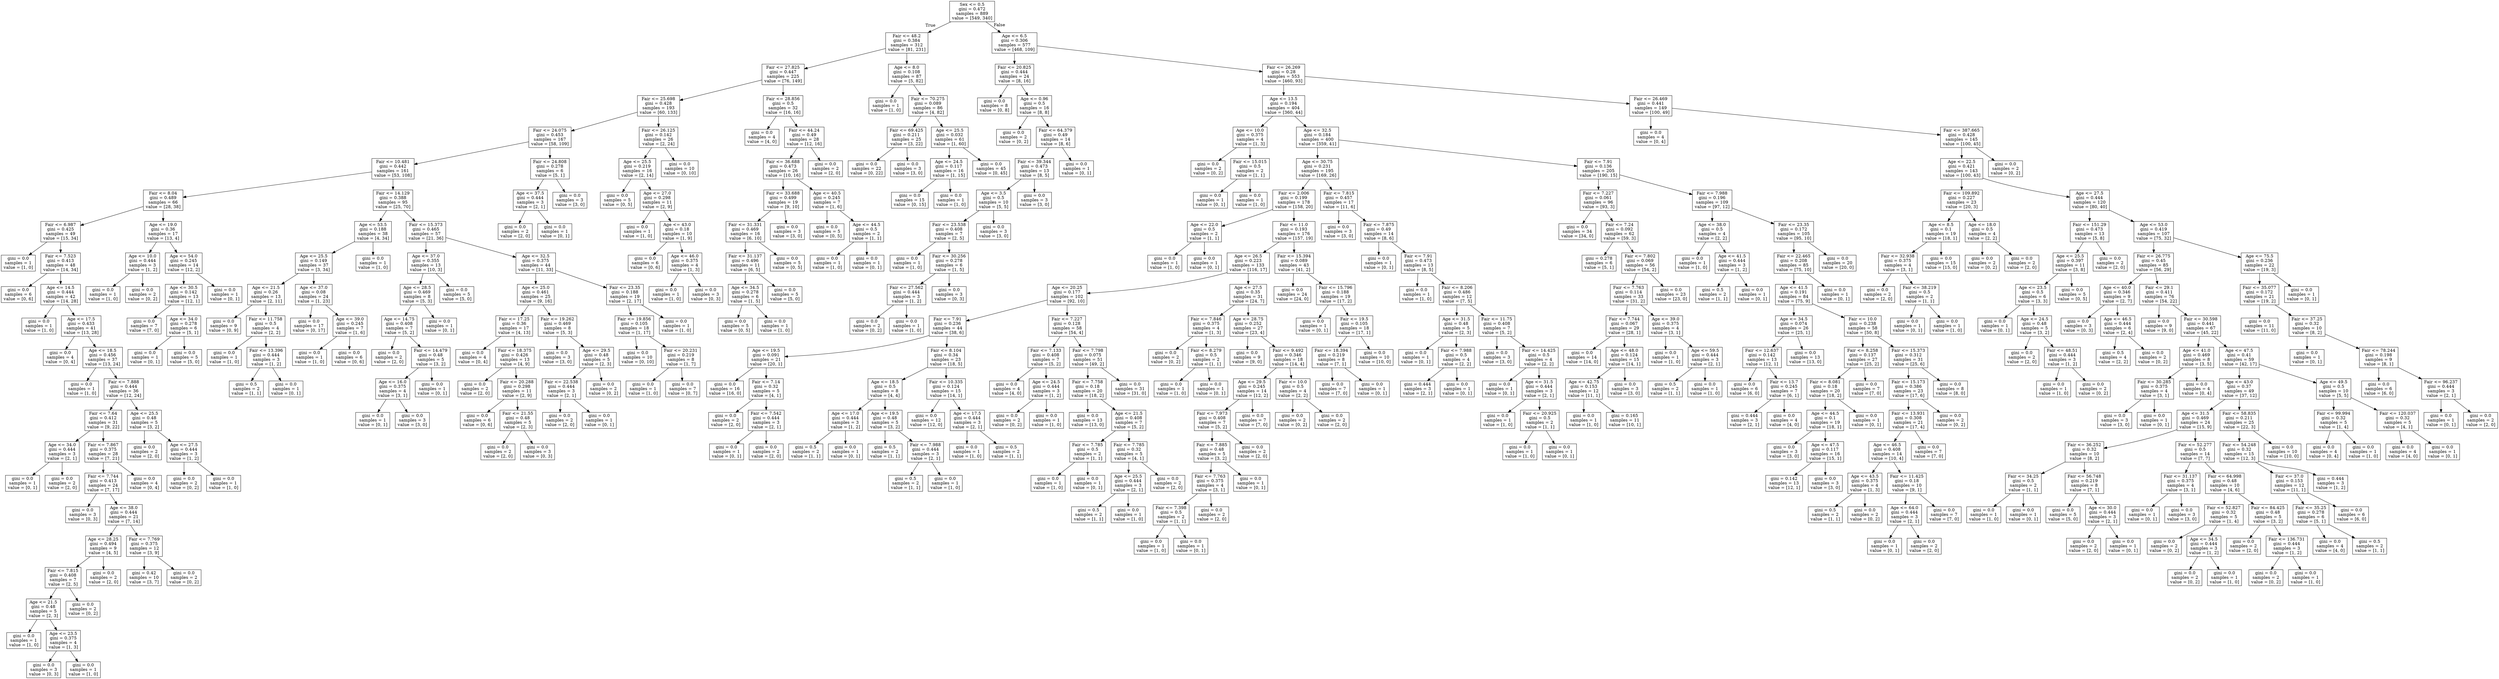 digraph Tree {
node [shape=box] ;
0 [label="Sex <= 0.5\ngini = 0.472\nsamples = 889\nvalue = [549, 340]"] ;
1 [label="Fair <= 48.2\ngini = 0.384\nsamples = 312\nvalue = [81, 231]"] ;
0 -> 1 [labeldistance=2.5, labelangle=45, headlabel="True"] ;
2 [label="Fair <= 27.825\ngini = 0.447\nsamples = 225\nvalue = [76, 149]"] ;
1 -> 2 ;
3 [label="Fair <= 25.698\ngini = 0.428\nsamples = 193\nvalue = [60, 133]"] ;
2 -> 3 ;
4 [label="Fair <= 24.075\ngini = 0.453\nsamples = 167\nvalue = [58, 109]"] ;
3 -> 4 ;
5 [label="Fair <= 10.481\ngini = 0.442\nsamples = 161\nvalue = [53, 108]"] ;
4 -> 5 ;
6 [label="Fair <= 8.04\ngini = 0.489\nsamples = 66\nvalue = [28, 38]"] ;
5 -> 6 ;
7 [label="Fair <= 6.987\ngini = 0.425\nsamples = 49\nvalue = [15, 34]"] ;
6 -> 7 ;
8 [label="gini = 0.0\nsamples = 1\nvalue = [1, 0]"] ;
7 -> 8 ;
9 [label="Fair <= 7.523\ngini = 0.413\nsamples = 48\nvalue = [14, 34]"] ;
7 -> 9 ;
10 [label="gini = 0.0\nsamples = 6\nvalue = [0, 6]"] ;
9 -> 10 ;
11 [label="Age <= 14.5\ngini = 0.444\nsamples = 42\nvalue = [14, 28]"] ;
9 -> 11 ;
12 [label="gini = 0.0\nsamples = 1\nvalue = [1, 0]"] ;
11 -> 12 ;
13 [label="Age <= 17.5\ngini = 0.433\nsamples = 41\nvalue = [13, 28]"] ;
11 -> 13 ;
14 [label="gini = 0.0\nsamples = 4\nvalue = [0, 4]"] ;
13 -> 14 ;
15 [label="Age <= 18.5\ngini = 0.456\nsamples = 37\nvalue = [13, 24]"] ;
13 -> 15 ;
16 [label="gini = 0.0\nsamples = 1\nvalue = [1, 0]"] ;
15 -> 16 ;
17 [label="Fair <= 7.888\ngini = 0.444\nsamples = 36\nvalue = [12, 24]"] ;
15 -> 17 ;
18 [label="Fair <= 7.64\ngini = 0.412\nsamples = 31\nvalue = [9, 22]"] ;
17 -> 18 ;
19 [label="Age <= 34.0\ngini = 0.444\nsamples = 3\nvalue = [2, 1]"] ;
18 -> 19 ;
20 [label="gini = 0.0\nsamples = 1\nvalue = [0, 1]"] ;
19 -> 20 ;
21 [label="gini = 0.0\nsamples = 2\nvalue = [2, 0]"] ;
19 -> 21 ;
22 [label="Fair <= 7.867\ngini = 0.375\nsamples = 28\nvalue = [7, 21]"] ;
18 -> 22 ;
23 [label="Fair <= 7.744\ngini = 0.413\nsamples = 24\nvalue = [7, 17]"] ;
22 -> 23 ;
24 [label="gini = 0.0\nsamples = 3\nvalue = [0, 3]"] ;
23 -> 24 ;
25 [label="Age <= 38.0\ngini = 0.444\nsamples = 21\nvalue = [7, 14]"] ;
23 -> 25 ;
26 [label="Age <= 28.25\ngini = 0.494\nsamples = 9\nvalue = [4, 5]"] ;
25 -> 26 ;
27 [label="Fair <= 7.815\ngini = 0.408\nsamples = 7\nvalue = [2, 5]"] ;
26 -> 27 ;
28 [label="Age <= 21.5\ngini = 0.48\nsamples = 5\nvalue = [2, 3]"] ;
27 -> 28 ;
29 [label="gini = 0.0\nsamples = 1\nvalue = [1, 0]"] ;
28 -> 29 ;
30 [label="Age <= 23.5\ngini = 0.375\nsamples = 4\nvalue = [1, 3]"] ;
28 -> 30 ;
31 [label="gini = 0.0\nsamples = 3\nvalue = [0, 3]"] ;
30 -> 31 ;
32 [label="gini = 0.0\nsamples = 1\nvalue = [1, 0]"] ;
30 -> 32 ;
33 [label="gini = 0.0\nsamples = 2\nvalue = [0, 2]"] ;
27 -> 33 ;
34 [label="gini = 0.0\nsamples = 2\nvalue = [2, 0]"] ;
26 -> 34 ;
35 [label="Fair <= 7.769\ngini = 0.375\nsamples = 12\nvalue = [3, 9]"] ;
25 -> 35 ;
36 [label="gini = 0.42\nsamples = 10\nvalue = [3, 7]"] ;
35 -> 36 ;
37 [label="gini = 0.0\nsamples = 2\nvalue = [0, 2]"] ;
35 -> 37 ;
38 [label="gini = 0.0\nsamples = 4\nvalue = [0, 4]"] ;
22 -> 38 ;
39 [label="Age <= 25.5\ngini = 0.48\nsamples = 5\nvalue = [3, 2]"] ;
17 -> 39 ;
40 [label="gini = 0.0\nsamples = 2\nvalue = [2, 0]"] ;
39 -> 40 ;
41 [label="Age <= 27.5\ngini = 0.444\nsamples = 3\nvalue = [1, 2]"] ;
39 -> 41 ;
42 [label="gini = 0.0\nsamples = 2\nvalue = [0, 2]"] ;
41 -> 42 ;
43 [label="gini = 0.0\nsamples = 1\nvalue = [1, 0]"] ;
41 -> 43 ;
44 [label="Age <= 19.0\ngini = 0.36\nsamples = 17\nvalue = [13, 4]"] ;
6 -> 44 ;
45 [label="Age <= 10.0\ngini = 0.444\nsamples = 3\nvalue = [1, 2]"] ;
44 -> 45 ;
46 [label="gini = 0.0\nsamples = 1\nvalue = [1, 0]"] ;
45 -> 46 ;
47 [label="gini = 0.0\nsamples = 2\nvalue = [0, 2]"] ;
45 -> 47 ;
48 [label="Age <= 54.0\ngini = 0.245\nsamples = 14\nvalue = [12, 2]"] ;
44 -> 48 ;
49 [label="Age <= 30.5\ngini = 0.142\nsamples = 13\nvalue = [12, 1]"] ;
48 -> 49 ;
50 [label="gini = 0.0\nsamples = 7\nvalue = [7, 0]"] ;
49 -> 50 ;
51 [label="Age <= 34.0\ngini = 0.278\nsamples = 6\nvalue = [5, 1]"] ;
49 -> 51 ;
52 [label="gini = 0.0\nsamples = 1\nvalue = [0, 1]"] ;
51 -> 52 ;
53 [label="gini = 0.0\nsamples = 5\nvalue = [5, 0]"] ;
51 -> 53 ;
54 [label="gini = 0.0\nsamples = 1\nvalue = [0, 1]"] ;
48 -> 54 ;
55 [label="Fair <= 14.129\ngini = 0.388\nsamples = 95\nvalue = [25, 70]"] ;
5 -> 55 ;
56 [label="Age <= 53.5\ngini = 0.188\nsamples = 38\nvalue = [4, 34]"] ;
55 -> 56 ;
57 [label="Age <= 25.5\ngini = 0.149\nsamples = 37\nvalue = [3, 34]"] ;
56 -> 57 ;
58 [label="Age <= 21.5\ngini = 0.26\nsamples = 13\nvalue = [2, 11]"] ;
57 -> 58 ;
59 [label="gini = 0.0\nsamples = 9\nvalue = [0, 9]"] ;
58 -> 59 ;
60 [label="Fair <= 11.758\ngini = 0.5\nsamples = 4\nvalue = [2, 2]"] ;
58 -> 60 ;
61 [label="gini = 0.0\nsamples = 1\nvalue = [1, 0]"] ;
60 -> 61 ;
62 [label="Fair <= 13.396\ngini = 0.444\nsamples = 3\nvalue = [1, 2]"] ;
60 -> 62 ;
63 [label="gini = 0.5\nsamples = 2\nvalue = [1, 1]"] ;
62 -> 63 ;
64 [label="gini = 0.0\nsamples = 1\nvalue = [0, 1]"] ;
62 -> 64 ;
65 [label="Age <= 37.0\ngini = 0.08\nsamples = 24\nvalue = [1, 23]"] ;
57 -> 65 ;
66 [label="gini = 0.0\nsamples = 17\nvalue = [0, 17]"] ;
65 -> 66 ;
67 [label="Age <= 39.0\ngini = 0.245\nsamples = 7\nvalue = [1, 6]"] ;
65 -> 67 ;
68 [label="gini = 0.0\nsamples = 1\nvalue = [1, 0]"] ;
67 -> 68 ;
69 [label="gini = 0.0\nsamples = 6\nvalue = [0, 6]"] ;
67 -> 69 ;
70 [label="gini = 0.0\nsamples = 1\nvalue = [1, 0]"] ;
56 -> 70 ;
71 [label="Fair <= 15.373\ngini = 0.465\nsamples = 57\nvalue = [21, 36]"] ;
55 -> 71 ;
72 [label="Age <= 37.0\ngini = 0.355\nsamples = 13\nvalue = [10, 3]"] ;
71 -> 72 ;
73 [label="Age <= 28.5\ngini = 0.469\nsamples = 8\nvalue = [5, 3]"] ;
72 -> 73 ;
74 [label="Age <= 14.75\ngini = 0.408\nsamples = 7\nvalue = [5, 2]"] ;
73 -> 74 ;
75 [label="gini = 0.0\nsamples = 2\nvalue = [2, 0]"] ;
74 -> 75 ;
76 [label="Fair <= 14.479\ngini = 0.48\nsamples = 5\nvalue = [3, 2]"] ;
74 -> 76 ;
77 [label="Age <= 16.0\ngini = 0.375\nsamples = 4\nvalue = [3, 1]"] ;
76 -> 77 ;
78 [label="gini = 0.0\nsamples = 1\nvalue = [0, 1]"] ;
77 -> 78 ;
79 [label="gini = 0.0\nsamples = 3\nvalue = [3, 0]"] ;
77 -> 79 ;
80 [label="gini = 0.0\nsamples = 1\nvalue = [0, 1]"] ;
76 -> 80 ;
81 [label="gini = 0.0\nsamples = 1\nvalue = [0, 1]"] ;
73 -> 81 ;
82 [label="gini = 0.0\nsamples = 5\nvalue = [5, 0]"] ;
72 -> 82 ;
83 [label="Age <= 32.5\ngini = 0.375\nsamples = 44\nvalue = [11, 33]"] ;
71 -> 83 ;
84 [label="Age <= 25.0\ngini = 0.461\nsamples = 25\nvalue = [9, 16]"] ;
83 -> 84 ;
85 [label="Fair <= 17.25\ngini = 0.36\nsamples = 17\nvalue = [4, 13]"] ;
84 -> 85 ;
86 [label="gini = 0.0\nsamples = 4\nvalue = [0, 4]"] ;
85 -> 86 ;
87 [label="Fair <= 18.375\ngini = 0.426\nsamples = 13\nvalue = [4, 9]"] ;
85 -> 87 ;
88 [label="gini = 0.0\nsamples = 2\nvalue = [2, 0]"] ;
87 -> 88 ;
89 [label="Fair <= 20.288\ngini = 0.298\nsamples = 11\nvalue = [2, 9]"] ;
87 -> 89 ;
90 [label="gini = 0.0\nsamples = 6\nvalue = [0, 6]"] ;
89 -> 90 ;
91 [label="Fair <= 21.55\ngini = 0.48\nsamples = 5\nvalue = [2, 3]"] ;
89 -> 91 ;
92 [label="gini = 0.0\nsamples = 2\nvalue = [2, 0]"] ;
91 -> 92 ;
93 [label="gini = 0.0\nsamples = 3\nvalue = [0, 3]"] ;
91 -> 93 ;
94 [label="Fair <= 19.262\ngini = 0.469\nsamples = 8\nvalue = [5, 3]"] ;
84 -> 94 ;
95 [label="gini = 0.0\nsamples = 3\nvalue = [3, 0]"] ;
94 -> 95 ;
96 [label="Age <= 29.5\ngini = 0.48\nsamples = 5\nvalue = [2, 3]"] ;
94 -> 96 ;
97 [label="Fair <= 22.538\ngini = 0.444\nsamples = 3\nvalue = [2, 1]"] ;
96 -> 97 ;
98 [label="gini = 0.0\nsamples = 2\nvalue = [2, 0]"] ;
97 -> 98 ;
99 [label="gini = 0.0\nsamples = 1\nvalue = [0, 1]"] ;
97 -> 99 ;
100 [label="gini = 0.0\nsamples = 2\nvalue = [0, 2]"] ;
96 -> 100 ;
101 [label="Fair <= 23.35\ngini = 0.188\nsamples = 19\nvalue = [2, 17]"] ;
83 -> 101 ;
102 [label="Fair <= 19.856\ngini = 0.105\nsamples = 18\nvalue = [1, 17]"] ;
101 -> 102 ;
103 [label="gini = 0.0\nsamples = 10\nvalue = [0, 10]"] ;
102 -> 103 ;
104 [label="Fair <= 20.231\ngini = 0.219\nsamples = 8\nvalue = [1, 7]"] ;
102 -> 104 ;
105 [label="gini = 0.0\nsamples = 1\nvalue = [1, 0]"] ;
104 -> 105 ;
106 [label="gini = 0.0\nsamples = 7\nvalue = [0, 7]"] ;
104 -> 106 ;
107 [label="gini = 0.0\nsamples = 1\nvalue = [1, 0]"] ;
101 -> 107 ;
108 [label="Fair <= 24.808\ngini = 0.278\nsamples = 6\nvalue = [5, 1]"] ;
4 -> 108 ;
109 [label="Age <= 37.5\ngini = 0.444\nsamples = 3\nvalue = [2, 1]"] ;
108 -> 109 ;
110 [label="gini = 0.0\nsamples = 2\nvalue = [2, 0]"] ;
109 -> 110 ;
111 [label="gini = 0.0\nsamples = 1\nvalue = [0, 1]"] ;
109 -> 111 ;
112 [label="gini = 0.0\nsamples = 3\nvalue = [3, 0]"] ;
108 -> 112 ;
113 [label="Fair <= 26.125\ngini = 0.142\nsamples = 26\nvalue = [2, 24]"] ;
3 -> 113 ;
114 [label="Age <= 25.5\ngini = 0.219\nsamples = 16\nvalue = [2, 14]"] ;
113 -> 114 ;
115 [label="gini = 0.0\nsamples = 5\nvalue = [0, 5]"] ;
114 -> 115 ;
116 [label="Age <= 27.0\ngini = 0.298\nsamples = 11\nvalue = [2, 9]"] ;
114 -> 116 ;
117 [label="gini = 0.0\nsamples = 1\nvalue = [1, 0]"] ;
116 -> 117 ;
118 [label="Age <= 43.0\ngini = 0.18\nsamples = 10\nvalue = [1, 9]"] ;
116 -> 118 ;
119 [label="gini = 0.0\nsamples = 6\nvalue = [0, 6]"] ;
118 -> 119 ;
120 [label="Age <= 46.0\ngini = 0.375\nsamples = 4\nvalue = [1, 3]"] ;
118 -> 120 ;
121 [label="gini = 0.0\nsamples = 1\nvalue = [1, 0]"] ;
120 -> 121 ;
122 [label="gini = 0.0\nsamples = 3\nvalue = [0, 3]"] ;
120 -> 122 ;
123 [label="gini = 0.0\nsamples = 10\nvalue = [0, 10]"] ;
113 -> 123 ;
124 [label="Fair <= 28.856\ngini = 0.5\nsamples = 32\nvalue = [16, 16]"] ;
2 -> 124 ;
125 [label="gini = 0.0\nsamples = 4\nvalue = [4, 0]"] ;
124 -> 125 ;
126 [label="Fair <= 44.24\ngini = 0.49\nsamples = 28\nvalue = [12, 16]"] ;
124 -> 126 ;
127 [label="Fair <= 36.688\ngini = 0.473\nsamples = 26\nvalue = [10, 16]"] ;
126 -> 127 ;
128 [label="Fair <= 33.688\ngini = 0.499\nsamples = 19\nvalue = [9, 10]"] ;
127 -> 128 ;
129 [label="Fair <= 31.331\ngini = 0.469\nsamples = 16\nvalue = [6, 10]"] ;
128 -> 129 ;
130 [label="Fair <= 31.137\ngini = 0.496\nsamples = 11\nvalue = [6, 5]"] ;
129 -> 130 ;
131 [label="Age <= 34.5\ngini = 0.278\nsamples = 6\nvalue = [1, 5]"] ;
130 -> 131 ;
132 [label="gini = 0.0\nsamples = 5\nvalue = [0, 5]"] ;
131 -> 132 ;
133 [label="gini = 0.0\nsamples = 1\nvalue = [1, 0]"] ;
131 -> 133 ;
134 [label="gini = 0.0\nsamples = 5\nvalue = [5, 0]"] ;
130 -> 134 ;
135 [label="gini = 0.0\nsamples = 5\nvalue = [0, 5]"] ;
129 -> 135 ;
136 [label="gini = 0.0\nsamples = 3\nvalue = [3, 0]"] ;
128 -> 136 ;
137 [label="Age <= 40.5\ngini = 0.245\nsamples = 7\nvalue = [1, 6]"] ;
127 -> 137 ;
138 [label="gini = 0.0\nsamples = 5\nvalue = [0, 5]"] ;
137 -> 138 ;
139 [label="Age <= 44.5\ngini = 0.5\nsamples = 2\nvalue = [1, 1]"] ;
137 -> 139 ;
140 [label="gini = 0.0\nsamples = 1\nvalue = [1, 0]"] ;
139 -> 140 ;
141 [label="gini = 0.0\nsamples = 1\nvalue = [0, 1]"] ;
139 -> 141 ;
142 [label="gini = 0.0\nsamples = 2\nvalue = [2, 0]"] ;
126 -> 142 ;
143 [label="Age <= 8.0\ngini = 0.108\nsamples = 87\nvalue = [5, 82]"] ;
1 -> 143 ;
144 [label="gini = 0.0\nsamples = 1\nvalue = [1, 0]"] ;
143 -> 144 ;
145 [label="Fair <= 70.275\ngini = 0.089\nsamples = 86\nvalue = [4, 82]"] ;
143 -> 145 ;
146 [label="Fair <= 69.425\ngini = 0.211\nsamples = 25\nvalue = [3, 22]"] ;
145 -> 146 ;
147 [label="gini = 0.0\nsamples = 22\nvalue = [0, 22]"] ;
146 -> 147 ;
148 [label="gini = 0.0\nsamples = 3\nvalue = [3, 0]"] ;
146 -> 148 ;
149 [label="Age <= 25.5\ngini = 0.032\nsamples = 61\nvalue = [1, 60]"] ;
145 -> 149 ;
150 [label="Age <= 24.5\ngini = 0.117\nsamples = 16\nvalue = [1, 15]"] ;
149 -> 150 ;
151 [label="gini = 0.0\nsamples = 15\nvalue = [0, 15]"] ;
150 -> 151 ;
152 [label="gini = 0.0\nsamples = 1\nvalue = [1, 0]"] ;
150 -> 152 ;
153 [label="gini = 0.0\nsamples = 45\nvalue = [0, 45]"] ;
149 -> 153 ;
154 [label="Age <= 6.5\ngini = 0.306\nsamples = 577\nvalue = [468, 109]"] ;
0 -> 154 [labeldistance=2.5, labelangle=-45, headlabel="False"] ;
155 [label="Fair <= 20.825\ngini = 0.444\nsamples = 24\nvalue = [8, 16]"] ;
154 -> 155 ;
156 [label="gini = 0.0\nsamples = 8\nvalue = [0, 8]"] ;
155 -> 156 ;
157 [label="Age <= 0.96\ngini = 0.5\nsamples = 16\nvalue = [8, 8]"] ;
155 -> 157 ;
158 [label="gini = 0.0\nsamples = 2\nvalue = [0, 2]"] ;
157 -> 158 ;
159 [label="Fair <= 64.379\ngini = 0.49\nsamples = 14\nvalue = [8, 6]"] ;
157 -> 159 ;
160 [label="Fair <= 39.344\ngini = 0.473\nsamples = 13\nvalue = [8, 5]"] ;
159 -> 160 ;
161 [label="Age <= 3.5\ngini = 0.5\nsamples = 10\nvalue = [5, 5]"] ;
160 -> 161 ;
162 [label="Fair <= 23.538\ngini = 0.408\nsamples = 7\nvalue = [2, 5]"] ;
161 -> 162 ;
163 [label="gini = 0.0\nsamples = 1\nvalue = [1, 0]"] ;
162 -> 163 ;
164 [label="Fair <= 30.256\ngini = 0.278\nsamples = 6\nvalue = [1, 5]"] ;
162 -> 164 ;
165 [label="Fair <= 27.562\ngini = 0.444\nsamples = 3\nvalue = [1, 2]"] ;
164 -> 165 ;
166 [label="gini = 0.0\nsamples = 2\nvalue = [0, 2]"] ;
165 -> 166 ;
167 [label="gini = 0.0\nsamples = 1\nvalue = [1, 0]"] ;
165 -> 167 ;
168 [label="gini = 0.0\nsamples = 3\nvalue = [0, 3]"] ;
164 -> 168 ;
169 [label="gini = 0.0\nsamples = 3\nvalue = [3, 0]"] ;
161 -> 169 ;
170 [label="gini = 0.0\nsamples = 3\nvalue = [3, 0]"] ;
160 -> 170 ;
171 [label="gini = 0.0\nsamples = 1\nvalue = [0, 1]"] ;
159 -> 171 ;
172 [label="Fair <= 26.269\ngini = 0.28\nsamples = 553\nvalue = [460, 93]"] ;
154 -> 172 ;
173 [label="Age <= 13.5\ngini = 0.194\nsamples = 404\nvalue = [360, 44]"] ;
172 -> 173 ;
174 [label="Age <= 10.0\ngini = 0.375\nsamples = 4\nvalue = [1, 3]"] ;
173 -> 174 ;
175 [label="gini = 0.0\nsamples = 2\nvalue = [0, 2]"] ;
174 -> 175 ;
176 [label="Fair <= 15.015\ngini = 0.5\nsamples = 2\nvalue = [1, 1]"] ;
174 -> 176 ;
177 [label="gini = 0.0\nsamples = 1\nvalue = [0, 1]"] ;
176 -> 177 ;
178 [label="gini = 0.0\nsamples = 1\nvalue = [1, 0]"] ;
176 -> 178 ;
179 [label="Age <= 32.5\ngini = 0.184\nsamples = 400\nvalue = [359, 41]"] ;
173 -> 179 ;
180 [label="Age <= 30.75\ngini = 0.231\nsamples = 195\nvalue = [169, 26]"] ;
179 -> 180 ;
181 [label="Fair <= 2.006\ngini = 0.199\nsamples = 178\nvalue = [158, 20]"] ;
180 -> 181 ;
182 [label="Age <= 22.0\ngini = 0.5\nsamples = 2\nvalue = [1, 1]"] ;
181 -> 182 ;
183 [label="gini = 0.0\nsamples = 1\nvalue = [1, 0]"] ;
182 -> 183 ;
184 [label="gini = 0.0\nsamples = 1\nvalue = [0, 1]"] ;
182 -> 184 ;
185 [label="Fair <= 11.0\ngini = 0.193\nsamples = 176\nvalue = [157, 19]"] ;
181 -> 185 ;
186 [label="Age <= 26.5\ngini = 0.223\nsamples = 133\nvalue = [116, 17]"] ;
185 -> 186 ;
187 [label="Age <= 20.25\ngini = 0.177\nsamples = 102\nvalue = [92, 10]"] ;
186 -> 187 ;
188 [label="Fair <= 7.91\ngini = 0.236\nsamples = 44\nvalue = [38, 6]"] ;
187 -> 188 ;
189 [label="Age <= 19.5\ngini = 0.091\nsamples = 21\nvalue = [20, 1]"] ;
188 -> 189 ;
190 [label="gini = 0.0\nsamples = 16\nvalue = [16, 0]"] ;
189 -> 190 ;
191 [label="Fair <= 7.14\ngini = 0.32\nsamples = 5\nvalue = [4, 1]"] ;
189 -> 191 ;
192 [label="gini = 0.0\nsamples = 2\nvalue = [2, 0]"] ;
191 -> 192 ;
193 [label="Fair <= 7.542\ngini = 0.444\nsamples = 3\nvalue = [2, 1]"] ;
191 -> 193 ;
194 [label="gini = 0.0\nsamples = 1\nvalue = [0, 1]"] ;
193 -> 194 ;
195 [label="gini = 0.0\nsamples = 2\nvalue = [2, 0]"] ;
193 -> 195 ;
196 [label="Fair <= 8.104\ngini = 0.34\nsamples = 23\nvalue = [18, 5]"] ;
188 -> 196 ;
197 [label="Age <= 18.5\ngini = 0.5\nsamples = 8\nvalue = [4, 4]"] ;
196 -> 197 ;
198 [label="Age <= 17.0\ngini = 0.444\nsamples = 3\nvalue = [1, 2]"] ;
197 -> 198 ;
199 [label="gini = 0.5\nsamples = 2\nvalue = [1, 1]"] ;
198 -> 199 ;
200 [label="gini = 0.0\nsamples = 1\nvalue = [0, 1]"] ;
198 -> 200 ;
201 [label="Age <= 19.5\ngini = 0.48\nsamples = 5\nvalue = [3, 2]"] ;
197 -> 201 ;
202 [label="gini = 0.5\nsamples = 2\nvalue = [1, 1]"] ;
201 -> 202 ;
203 [label="Fair <= 7.988\ngini = 0.444\nsamples = 3\nvalue = [2, 1]"] ;
201 -> 203 ;
204 [label="gini = 0.5\nsamples = 2\nvalue = [1, 1]"] ;
203 -> 204 ;
205 [label="gini = 0.0\nsamples = 1\nvalue = [1, 0]"] ;
203 -> 205 ;
206 [label="Fair <= 10.335\ngini = 0.124\nsamples = 15\nvalue = [14, 1]"] ;
196 -> 206 ;
207 [label="gini = 0.0\nsamples = 12\nvalue = [12, 0]"] ;
206 -> 207 ;
208 [label="Age <= 17.5\ngini = 0.444\nsamples = 3\nvalue = [2, 1]"] ;
206 -> 208 ;
209 [label="gini = 0.0\nsamples = 1\nvalue = [1, 0]"] ;
208 -> 209 ;
210 [label="gini = 0.5\nsamples = 2\nvalue = [1, 1]"] ;
208 -> 210 ;
211 [label="Fair <= 7.227\ngini = 0.128\nsamples = 58\nvalue = [54, 4]"] ;
187 -> 211 ;
212 [label="Fair <= 7.133\ngini = 0.408\nsamples = 7\nvalue = [5, 2]"] ;
211 -> 212 ;
213 [label="gini = 0.0\nsamples = 4\nvalue = [4, 0]"] ;
212 -> 213 ;
214 [label="Age <= 24.5\ngini = 0.444\nsamples = 3\nvalue = [1, 2]"] ;
212 -> 214 ;
215 [label="gini = 0.0\nsamples = 2\nvalue = [0, 2]"] ;
214 -> 215 ;
216 [label="gini = 0.0\nsamples = 1\nvalue = [1, 0]"] ;
214 -> 216 ;
217 [label="Fair <= 7.798\ngini = 0.075\nsamples = 51\nvalue = [49, 2]"] ;
211 -> 217 ;
218 [label="Fair <= 7.758\ngini = 0.18\nsamples = 20\nvalue = [18, 2]"] ;
217 -> 218 ;
219 [label="gini = 0.0\nsamples = 13\nvalue = [13, 0]"] ;
218 -> 219 ;
220 [label="Age <= 21.5\ngini = 0.408\nsamples = 7\nvalue = [5, 2]"] ;
218 -> 220 ;
221 [label="Fair <= 7.785\ngini = 0.5\nsamples = 2\nvalue = [1, 1]"] ;
220 -> 221 ;
222 [label="gini = 0.0\nsamples = 1\nvalue = [1, 0]"] ;
221 -> 222 ;
223 [label="gini = 0.0\nsamples = 1\nvalue = [0, 1]"] ;
221 -> 223 ;
224 [label="Fair <= 7.785\ngini = 0.32\nsamples = 5\nvalue = [4, 1]"] ;
220 -> 224 ;
225 [label="Age <= 25.5\ngini = 0.444\nsamples = 3\nvalue = [2, 1]"] ;
224 -> 225 ;
226 [label="gini = 0.5\nsamples = 2\nvalue = [1, 1]"] ;
225 -> 226 ;
227 [label="gini = 0.0\nsamples = 1\nvalue = [1, 0]"] ;
225 -> 227 ;
228 [label="gini = 0.0\nsamples = 2\nvalue = [2, 0]"] ;
224 -> 228 ;
229 [label="gini = 0.0\nsamples = 31\nvalue = [31, 0]"] ;
217 -> 229 ;
230 [label="Age <= 27.5\ngini = 0.35\nsamples = 31\nvalue = [24, 7]"] ;
186 -> 230 ;
231 [label="Fair <= 7.846\ngini = 0.375\nsamples = 4\nvalue = [1, 3]"] ;
230 -> 231 ;
232 [label="gini = 0.0\nsamples = 2\nvalue = [0, 2]"] ;
231 -> 232 ;
233 [label="Fair <= 8.279\ngini = 0.5\nsamples = 2\nvalue = [1, 1]"] ;
231 -> 233 ;
234 [label="gini = 0.0\nsamples = 1\nvalue = [1, 0]"] ;
233 -> 234 ;
235 [label="gini = 0.0\nsamples = 1\nvalue = [0, 1]"] ;
233 -> 235 ;
236 [label="Age <= 28.75\ngini = 0.252\nsamples = 27\nvalue = [23, 4]"] ;
230 -> 236 ;
237 [label="gini = 0.0\nsamples = 9\nvalue = [9, 0]"] ;
236 -> 237 ;
238 [label="Fair <= 9.492\ngini = 0.346\nsamples = 18\nvalue = [14, 4]"] ;
236 -> 238 ;
239 [label="Age <= 29.5\ngini = 0.245\nsamples = 14\nvalue = [12, 2]"] ;
238 -> 239 ;
240 [label="Fair <= 7.973\ngini = 0.408\nsamples = 7\nvalue = [5, 2]"] ;
239 -> 240 ;
241 [label="Fair <= 7.885\ngini = 0.48\nsamples = 5\nvalue = [3, 2]"] ;
240 -> 241 ;
242 [label="Fair <= 7.763\ngini = 0.375\nsamples = 4\nvalue = [3, 1]"] ;
241 -> 242 ;
243 [label="Fair <= 7.398\ngini = 0.5\nsamples = 2\nvalue = [1, 1]"] ;
242 -> 243 ;
244 [label="gini = 0.0\nsamples = 1\nvalue = [1, 0]"] ;
243 -> 244 ;
245 [label="gini = 0.0\nsamples = 1\nvalue = [0, 1]"] ;
243 -> 245 ;
246 [label="gini = 0.0\nsamples = 2\nvalue = [2, 0]"] ;
242 -> 246 ;
247 [label="gini = 0.0\nsamples = 1\nvalue = [0, 1]"] ;
241 -> 247 ;
248 [label="gini = 0.0\nsamples = 2\nvalue = [2, 0]"] ;
240 -> 248 ;
249 [label="gini = 0.0\nsamples = 7\nvalue = [7, 0]"] ;
239 -> 249 ;
250 [label="Fair <= 10.0\ngini = 0.5\nsamples = 4\nvalue = [2, 2]"] ;
238 -> 250 ;
251 [label="gini = 0.0\nsamples = 2\nvalue = [0, 2]"] ;
250 -> 251 ;
252 [label="gini = 0.0\nsamples = 2\nvalue = [2, 0]"] ;
250 -> 252 ;
253 [label="Fair <= 15.394\ngini = 0.089\nsamples = 43\nvalue = [41, 2]"] ;
185 -> 253 ;
254 [label="gini = 0.0\nsamples = 24\nvalue = [24, 0]"] ;
253 -> 254 ;
255 [label="Fair <= 15.796\ngini = 0.188\nsamples = 19\nvalue = [17, 2]"] ;
253 -> 255 ;
256 [label="gini = 0.0\nsamples = 1\nvalue = [0, 1]"] ;
255 -> 256 ;
257 [label="Fair <= 19.5\ngini = 0.105\nsamples = 18\nvalue = [17, 1]"] ;
255 -> 257 ;
258 [label="Fair <= 18.394\ngini = 0.219\nsamples = 8\nvalue = [7, 1]"] ;
257 -> 258 ;
259 [label="gini = 0.0\nsamples = 7\nvalue = [7, 0]"] ;
258 -> 259 ;
260 [label="gini = 0.0\nsamples = 1\nvalue = [0, 1]"] ;
258 -> 260 ;
261 [label="gini = 0.0\nsamples = 10\nvalue = [10, 0]"] ;
257 -> 261 ;
262 [label="Fair <= 7.815\ngini = 0.457\nsamples = 17\nvalue = [11, 6]"] ;
180 -> 262 ;
263 [label="gini = 0.0\nsamples = 3\nvalue = [3, 0]"] ;
262 -> 263 ;
264 [label="Fair <= 7.875\ngini = 0.49\nsamples = 14\nvalue = [8, 6]"] ;
262 -> 264 ;
265 [label="gini = 0.0\nsamples = 1\nvalue = [0, 1]"] ;
264 -> 265 ;
266 [label="Fair <= 7.91\ngini = 0.473\nsamples = 13\nvalue = [8, 5]"] ;
264 -> 266 ;
267 [label="gini = 0.0\nsamples = 1\nvalue = [1, 0]"] ;
266 -> 267 ;
268 [label="Fair <= 8.206\ngini = 0.486\nsamples = 12\nvalue = [7, 5]"] ;
266 -> 268 ;
269 [label="Age <= 31.5\ngini = 0.48\nsamples = 5\nvalue = [2, 3]"] ;
268 -> 269 ;
270 [label="gini = 0.0\nsamples = 1\nvalue = [0, 1]"] ;
269 -> 270 ;
271 [label="Fair <= 7.988\ngini = 0.5\nsamples = 4\nvalue = [2, 2]"] ;
269 -> 271 ;
272 [label="gini = 0.444\nsamples = 3\nvalue = [2, 1]"] ;
271 -> 272 ;
273 [label="gini = 0.0\nsamples = 1\nvalue = [0, 1]"] ;
271 -> 273 ;
274 [label="Fair <= 11.75\ngini = 0.408\nsamples = 7\nvalue = [5, 2]"] ;
268 -> 274 ;
275 [label="gini = 0.0\nsamples = 3\nvalue = [3, 0]"] ;
274 -> 275 ;
276 [label="Fair <= 14.425\ngini = 0.5\nsamples = 4\nvalue = [2, 2]"] ;
274 -> 276 ;
277 [label="gini = 0.0\nsamples = 1\nvalue = [0, 1]"] ;
276 -> 277 ;
278 [label="Age <= 31.5\ngini = 0.444\nsamples = 3\nvalue = [2, 1]"] ;
276 -> 278 ;
279 [label="gini = 0.0\nsamples = 1\nvalue = [1, 0]"] ;
278 -> 279 ;
280 [label="Fair <= 20.925\ngini = 0.5\nsamples = 2\nvalue = [1, 1]"] ;
278 -> 280 ;
281 [label="gini = 0.0\nsamples = 1\nvalue = [1, 0]"] ;
280 -> 281 ;
282 [label="gini = 0.0\nsamples = 1\nvalue = [0, 1]"] ;
280 -> 282 ;
283 [label="Fair <= 7.91\ngini = 0.136\nsamples = 205\nvalue = [190, 15]"] ;
179 -> 283 ;
284 [label="Fair <= 7.227\ngini = 0.061\nsamples = 96\nvalue = [93, 3]"] ;
283 -> 284 ;
285 [label="gini = 0.0\nsamples = 34\nvalue = [34, 0]"] ;
284 -> 285 ;
286 [label="Fair <= 7.24\ngini = 0.092\nsamples = 62\nvalue = [59, 3]"] ;
284 -> 286 ;
287 [label="gini = 0.278\nsamples = 6\nvalue = [5, 1]"] ;
286 -> 287 ;
288 [label="Fair <= 7.802\ngini = 0.069\nsamples = 56\nvalue = [54, 2]"] ;
286 -> 288 ;
289 [label="Fair <= 7.763\ngini = 0.114\nsamples = 33\nvalue = [31, 2]"] ;
288 -> 289 ;
290 [label="Fair <= 7.744\ngini = 0.067\nsamples = 29\nvalue = [28, 1]"] ;
289 -> 290 ;
291 [label="gini = 0.0\nsamples = 14\nvalue = [14, 0]"] ;
290 -> 291 ;
292 [label="Age <= 48.0\ngini = 0.124\nsamples = 15\nvalue = [14, 1]"] ;
290 -> 292 ;
293 [label="Age <= 42.75\ngini = 0.153\nsamples = 12\nvalue = [11, 1]"] ;
292 -> 293 ;
294 [label="gini = 0.0\nsamples = 1\nvalue = [1, 0]"] ;
293 -> 294 ;
295 [label="gini = 0.165\nsamples = 11\nvalue = [10, 1]"] ;
293 -> 295 ;
296 [label="gini = 0.0\nsamples = 3\nvalue = [3, 0]"] ;
292 -> 296 ;
297 [label="Age <= 39.0\ngini = 0.375\nsamples = 4\nvalue = [3, 1]"] ;
289 -> 297 ;
298 [label="gini = 0.0\nsamples = 1\nvalue = [1, 0]"] ;
297 -> 298 ;
299 [label="Age <= 59.5\ngini = 0.444\nsamples = 3\nvalue = [2, 1]"] ;
297 -> 299 ;
300 [label="gini = 0.5\nsamples = 2\nvalue = [1, 1]"] ;
299 -> 300 ;
301 [label="gini = 0.0\nsamples = 1\nvalue = [1, 0]"] ;
299 -> 301 ;
302 [label="gini = 0.0\nsamples = 23\nvalue = [23, 0]"] ;
288 -> 302 ;
303 [label="Fair <= 7.988\ngini = 0.196\nsamples = 109\nvalue = [97, 12]"] ;
283 -> 303 ;
304 [label="Age <= 38.0\ngini = 0.5\nsamples = 4\nvalue = [2, 2]"] ;
303 -> 304 ;
305 [label="gini = 0.0\nsamples = 1\nvalue = [1, 0]"] ;
304 -> 305 ;
306 [label="Age <= 41.5\ngini = 0.444\nsamples = 3\nvalue = [1, 2]"] ;
304 -> 306 ;
307 [label="gini = 0.5\nsamples = 2\nvalue = [1, 1]"] ;
306 -> 307 ;
308 [label="gini = 0.0\nsamples = 1\nvalue = [0, 1]"] ;
306 -> 308 ;
309 [label="Fair <= 23.35\ngini = 0.172\nsamples = 105\nvalue = [95, 10]"] ;
303 -> 309 ;
310 [label="Fair <= 22.465\ngini = 0.208\nsamples = 85\nvalue = [75, 10]"] ;
309 -> 310 ;
311 [label="Age <= 41.5\ngini = 0.191\nsamples = 84\nvalue = [75, 9]"] ;
310 -> 311 ;
312 [label="Age <= 34.5\ngini = 0.074\nsamples = 26\nvalue = [25, 1]"] ;
311 -> 312 ;
313 [label="Fair <= 12.637\ngini = 0.142\nsamples = 13\nvalue = [12, 1]"] ;
312 -> 313 ;
314 [label="gini = 0.0\nsamples = 6\nvalue = [6, 0]"] ;
313 -> 314 ;
315 [label="Fair <= 13.7\ngini = 0.245\nsamples = 7\nvalue = [6, 1]"] ;
313 -> 315 ;
316 [label="gini = 0.444\nsamples = 3\nvalue = [2, 1]"] ;
315 -> 316 ;
317 [label="gini = 0.0\nsamples = 4\nvalue = [4, 0]"] ;
315 -> 317 ;
318 [label="gini = 0.0\nsamples = 13\nvalue = [13, 0]"] ;
312 -> 318 ;
319 [label="Fair <= 10.0\ngini = 0.238\nsamples = 58\nvalue = [50, 8]"] ;
311 -> 319 ;
320 [label="Fair <= 8.258\ngini = 0.137\nsamples = 27\nvalue = [25, 2]"] ;
319 -> 320 ;
321 [label="Fair <= 8.081\ngini = 0.18\nsamples = 20\nvalue = [18, 2]"] ;
320 -> 321 ;
322 [label="Age <= 44.5\ngini = 0.1\nsamples = 19\nvalue = [18, 1]"] ;
321 -> 322 ;
323 [label="gini = 0.0\nsamples = 3\nvalue = [3, 0]"] ;
322 -> 323 ;
324 [label="Age <= 47.5\ngini = 0.117\nsamples = 16\nvalue = [15, 1]"] ;
322 -> 324 ;
325 [label="gini = 0.142\nsamples = 13\nvalue = [12, 1]"] ;
324 -> 325 ;
326 [label="gini = 0.0\nsamples = 3\nvalue = [3, 0]"] ;
324 -> 326 ;
327 [label="gini = 0.0\nsamples = 1\nvalue = [0, 1]"] ;
321 -> 327 ;
328 [label="gini = 0.0\nsamples = 7\nvalue = [7, 0]"] ;
320 -> 328 ;
329 [label="Fair <= 15.373\ngini = 0.312\nsamples = 31\nvalue = [25, 6]"] ;
319 -> 329 ;
330 [label="Fair <= 15.173\ngini = 0.386\nsamples = 23\nvalue = [17, 6]"] ;
329 -> 330 ;
331 [label="Fair <= 13.931\ngini = 0.308\nsamples = 21\nvalue = [17, 4]"] ;
330 -> 331 ;
332 [label="Age <= 46.5\ngini = 0.408\nsamples = 14\nvalue = [10, 4]"] ;
331 -> 332 ;
333 [label="Age <= 43.5\ngini = 0.375\nsamples = 4\nvalue = [1, 3]"] ;
332 -> 333 ;
334 [label="gini = 0.5\nsamples = 2\nvalue = [1, 1]"] ;
333 -> 334 ;
335 [label="gini = 0.0\nsamples = 2\nvalue = [0, 2]"] ;
333 -> 335 ;
336 [label="Fair <= 11.425\ngini = 0.18\nsamples = 10\nvalue = [9, 1]"] ;
332 -> 336 ;
337 [label="Age <= 64.0\ngini = 0.444\nsamples = 3\nvalue = [2, 1]"] ;
336 -> 337 ;
338 [label="gini = 0.0\nsamples = 1\nvalue = [0, 1]"] ;
337 -> 338 ;
339 [label="gini = 0.0\nsamples = 2\nvalue = [2, 0]"] ;
337 -> 339 ;
340 [label="gini = 0.0\nsamples = 7\nvalue = [7, 0]"] ;
336 -> 340 ;
341 [label="gini = 0.0\nsamples = 7\nvalue = [7, 0]"] ;
331 -> 341 ;
342 [label="gini = 0.0\nsamples = 2\nvalue = [0, 2]"] ;
330 -> 342 ;
343 [label="gini = 0.0\nsamples = 8\nvalue = [8, 0]"] ;
329 -> 343 ;
344 [label="gini = 0.0\nsamples = 1\nvalue = [0, 1]"] ;
310 -> 344 ;
345 [label="gini = 0.0\nsamples = 20\nvalue = [20, 0]"] ;
309 -> 345 ;
346 [label="Fair <= 26.469\ngini = 0.441\nsamples = 149\nvalue = [100, 49]"] ;
172 -> 346 ;
347 [label="gini = 0.0\nsamples = 4\nvalue = [0, 4]"] ;
346 -> 347 ;
348 [label="Fair <= 387.665\ngini = 0.428\nsamples = 145\nvalue = [100, 45]"] ;
346 -> 348 ;
349 [label="Age <= 22.5\ngini = 0.421\nsamples = 143\nvalue = [100, 43]"] ;
348 -> 349 ;
350 [label="Fair <= 109.892\ngini = 0.227\nsamples = 23\nvalue = [20, 3]"] ;
349 -> 350 ;
351 [label="Age <= 8.5\ngini = 0.1\nsamples = 19\nvalue = [18, 1]"] ;
350 -> 351 ;
352 [label="Fair <= 32.938\ngini = 0.375\nsamples = 4\nvalue = [3, 1]"] ;
351 -> 352 ;
353 [label="gini = 0.0\nsamples = 2\nvalue = [2, 0]"] ;
352 -> 353 ;
354 [label="Fair <= 38.219\ngini = 0.5\nsamples = 2\nvalue = [1, 1]"] ;
352 -> 354 ;
355 [label="gini = 0.0\nsamples = 1\nvalue = [0, 1]"] ;
354 -> 355 ;
356 [label="gini = 0.0\nsamples = 1\nvalue = [1, 0]"] ;
354 -> 356 ;
357 [label="gini = 0.0\nsamples = 15\nvalue = [15, 0]"] ;
351 -> 357 ;
358 [label="Age <= 18.0\ngini = 0.5\nsamples = 4\nvalue = [2, 2]"] ;
350 -> 358 ;
359 [label="gini = 0.0\nsamples = 2\nvalue = [0, 2]"] ;
358 -> 359 ;
360 [label="gini = 0.0\nsamples = 2\nvalue = [2, 0]"] ;
358 -> 360 ;
361 [label="Age <= 27.5\ngini = 0.444\nsamples = 120\nvalue = [80, 40]"] ;
349 -> 361 ;
362 [label="Fair <= 151.29\ngini = 0.473\nsamples = 13\nvalue = [5, 8]"] ;
361 -> 362 ;
363 [label="Age <= 25.5\ngini = 0.397\nsamples = 11\nvalue = [3, 8]"] ;
362 -> 363 ;
364 [label="Age <= 23.5\ngini = 0.5\nsamples = 6\nvalue = [3, 3]"] ;
363 -> 364 ;
365 [label="gini = 0.0\nsamples = 1\nvalue = [0, 1]"] ;
364 -> 365 ;
366 [label="Age <= 24.5\ngini = 0.48\nsamples = 5\nvalue = [3, 2]"] ;
364 -> 366 ;
367 [label="gini = 0.0\nsamples = 2\nvalue = [2, 0]"] ;
366 -> 367 ;
368 [label="Fair <= 48.51\ngini = 0.444\nsamples = 3\nvalue = [1, 2]"] ;
366 -> 368 ;
369 [label="gini = 0.0\nsamples = 1\nvalue = [1, 0]"] ;
368 -> 369 ;
370 [label="gini = 0.0\nsamples = 2\nvalue = [0, 2]"] ;
368 -> 370 ;
371 [label="gini = 0.0\nsamples = 5\nvalue = [0, 5]"] ;
363 -> 371 ;
372 [label="gini = 0.0\nsamples = 2\nvalue = [2, 0]"] ;
362 -> 372 ;
373 [label="Age <= 53.0\ngini = 0.419\nsamples = 107\nvalue = [75, 32]"] ;
361 -> 373 ;
374 [label="Fair <= 26.775\ngini = 0.45\nsamples = 85\nvalue = [56, 29]"] ;
373 -> 374 ;
375 [label="Age <= 40.0\ngini = 0.346\nsamples = 9\nvalue = [2, 7]"] ;
374 -> 375 ;
376 [label="gini = 0.0\nsamples = 3\nvalue = [0, 3]"] ;
375 -> 376 ;
377 [label="Age <= 46.5\ngini = 0.444\nsamples = 6\nvalue = [2, 4]"] ;
375 -> 377 ;
378 [label="gini = 0.5\nsamples = 4\nvalue = [2, 2]"] ;
377 -> 378 ;
379 [label="gini = 0.0\nsamples = 2\nvalue = [0, 2]"] ;
377 -> 379 ;
380 [label="Fair <= 29.1\ngini = 0.411\nsamples = 76\nvalue = [54, 22]"] ;
374 -> 380 ;
381 [label="gini = 0.0\nsamples = 9\nvalue = [9, 0]"] ;
380 -> 381 ;
382 [label="Fair <= 30.598\ngini = 0.441\nsamples = 67\nvalue = [45, 22]"] ;
380 -> 382 ;
383 [label="Age <= 41.0\ngini = 0.469\nsamples = 8\nvalue = [3, 5]"] ;
382 -> 383 ;
384 [label="Fair <= 30.285\ngini = 0.375\nsamples = 4\nvalue = [3, 1]"] ;
383 -> 384 ;
385 [label="gini = 0.0\nsamples = 3\nvalue = [3, 0]"] ;
384 -> 385 ;
386 [label="gini = 0.0\nsamples = 1\nvalue = [0, 1]"] ;
384 -> 386 ;
387 [label="gini = 0.0\nsamples = 4\nvalue = [0, 4]"] ;
383 -> 387 ;
388 [label="Age <= 47.5\ngini = 0.41\nsamples = 59\nvalue = [42, 17]"] ;
382 -> 388 ;
389 [label="Age <= 43.0\ngini = 0.37\nsamples = 49\nvalue = [37, 12]"] ;
388 -> 389 ;
390 [label="Age <= 31.5\ngini = 0.469\nsamples = 24\nvalue = [15, 9]"] ;
389 -> 390 ;
391 [label="Fair <= 36.252\ngini = 0.32\nsamples = 10\nvalue = [8, 2]"] ;
390 -> 391 ;
392 [label="Fair <= 34.25\ngini = 0.5\nsamples = 2\nvalue = [1, 1]"] ;
391 -> 392 ;
393 [label="gini = 0.0\nsamples = 1\nvalue = [1, 0]"] ;
392 -> 393 ;
394 [label="gini = 0.0\nsamples = 1\nvalue = [0, 1]"] ;
392 -> 394 ;
395 [label="Fair <= 56.748\ngini = 0.219\nsamples = 8\nvalue = [7, 1]"] ;
391 -> 395 ;
396 [label="gini = 0.0\nsamples = 5\nvalue = [5, 0]"] ;
395 -> 396 ;
397 [label="Age <= 30.0\ngini = 0.444\nsamples = 3\nvalue = [2, 1]"] ;
395 -> 397 ;
398 [label="gini = 0.0\nsamples = 2\nvalue = [2, 0]"] ;
397 -> 398 ;
399 [label="gini = 0.0\nsamples = 1\nvalue = [0, 1]"] ;
397 -> 399 ;
400 [label="Fair <= 52.277\ngini = 0.5\nsamples = 14\nvalue = [7, 7]"] ;
390 -> 400 ;
401 [label="Fair <= 31.137\ngini = 0.375\nsamples = 4\nvalue = [3, 1]"] ;
400 -> 401 ;
402 [label="gini = 0.0\nsamples = 1\nvalue = [0, 1]"] ;
401 -> 402 ;
403 [label="gini = 0.0\nsamples = 3\nvalue = [3, 0]"] ;
401 -> 403 ;
404 [label="Fair <= 64.998\ngini = 0.48\nsamples = 10\nvalue = [4, 6]"] ;
400 -> 404 ;
405 [label="Fair <= 52.827\ngini = 0.32\nsamples = 5\nvalue = [1, 4]"] ;
404 -> 405 ;
406 [label="gini = 0.0\nsamples = 2\nvalue = [0, 2]"] ;
405 -> 406 ;
407 [label="Age <= 34.5\ngini = 0.444\nsamples = 3\nvalue = [1, 2]"] ;
405 -> 407 ;
408 [label="gini = 0.0\nsamples = 2\nvalue = [0, 2]"] ;
407 -> 408 ;
409 [label="gini = 0.0\nsamples = 1\nvalue = [1, 0]"] ;
407 -> 409 ;
410 [label="Fair <= 84.425\ngini = 0.48\nsamples = 5\nvalue = [3, 2]"] ;
404 -> 410 ;
411 [label="gini = 0.0\nsamples = 2\nvalue = [2, 0]"] ;
410 -> 411 ;
412 [label="Fair <= 136.731\ngini = 0.444\nsamples = 3\nvalue = [1, 2]"] ;
410 -> 412 ;
413 [label="gini = 0.0\nsamples = 2\nvalue = [0, 2]"] ;
412 -> 413 ;
414 [label="gini = 0.0\nsamples = 1\nvalue = [1, 0]"] ;
412 -> 414 ;
415 [label="Fair <= 58.835\ngini = 0.211\nsamples = 25\nvalue = [22, 3]"] ;
389 -> 415 ;
416 [label="Fair <= 54.248\ngini = 0.32\nsamples = 15\nvalue = [12, 3]"] ;
415 -> 416 ;
417 [label="Fair <= 37.0\ngini = 0.153\nsamples = 12\nvalue = [11, 1]"] ;
416 -> 417 ;
418 [label="Fair <= 35.25\ngini = 0.278\nsamples = 6\nvalue = [5, 1]"] ;
417 -> 418 ;
419 [label="gini = 0.0\nsamples = 4\nvalue = [4, 0]"] ;
418 -> 419 ;
420 [label="gini = 0.5\nsamples = 2\nvalue = [1, 1]"] ;
418 -> 420 ;
421 [label="gini = 0.0\nsamples = 6\nvalue = [6, 0]"] ;
417 -> 421 ;
422 [label="gini = 0.444\nsamples = 3\nvalue = [1, 2]"] ;
416 -> 422 ;
423 [label="gini = 0.0\nsamples = 10\nvalue = [10, 0]"] ;
415 -> 423 ;
424 [label="Age <= 49.5\ngini = 0.5\nsamples = 10\nvalue = [5, 5]"] ;
388 -> 424 ;
425 [label="Fair <= 99.994\ngini = 0.32\nsamples = 5\nvalue = [1, 4]"] ;
424 -> 425 ;
426 [label="gini = 0.0\nsamples = 4\nvalue = [0, 4]"] ;
425 -> 426 ;
427 [label="gini = 0.0\nsamples = 1\nvalue = [1, 0]"] ;
425 -> 427 ;
428 [label="Fair <= 120.037\ngini = 0.32\nsamples = 5\nvalue = [4, 1]"] ;
424 -> 428 ;
429 [label="gini = 0.0\nsamples = 4\nvalue = [4, 0]"] ;
428 -> 429 ;
430 [label="gini = 0.0\nsamples = 1\nvalue = [0, 1]"] ;
428 -> 430 ;
431 [label="Age <= 75.5\ngini = 0.236\nsamples = 22\nvalue = [19, 3]"] ;
373 -> 431 ;
432 [label="Fair <= 35.077\ngini = 0.172\nsamples = 21\nvalue = [19, 2]"] ;
431 -> 432 ;
433 [label="gini = 0.0\nsamples = 11\nvalue = [11, 0]"] ;
432 -> 433 ;
434 [label="Fair <= 37.25\ngini = 0.32\nsamples = 10\nvalue = [8, 2]"] ;
432 -> 434 ;
435 [label="gini = 0.0\nsamples = 1\nvalue = [0, 1]"] ;
434 -> 435 ;
436 [label="Fair <= 78.244\ngini = 0.198\nsamples = 9\nvalue = [8, 1]"] ;
434 -> 436 ;
437 [label="gini = 0.0\nsamples = 6\nvalue = [6, 0]"] ;
436 -> 437 ;
438 [label="Fair <= 96.237\ngini = 0.444\nsamples = 3\nvalue = [2, 1]"] ;
436 -> 438 ;
439 [label="gini = 0.0\nsamples = 1\nvalue = [0, 1]"] ;
438 -> 439 ;
440 [label="gini = 0.0\nsamples = 2\nvalue = [2, 0]"] ;
438 -> 440 ;
441 [label="gini = 0.0\nsamples = 1\nvalue = [0, 1]"] ;
431 -> 441 ;
442 [label="gini = 0.0\nsamples = 2\nvalue = [0, 2]"] ;
348 -> 442 ;
}